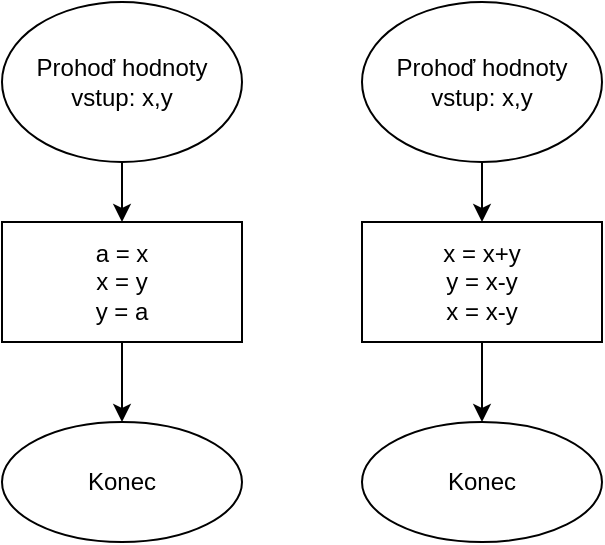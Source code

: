 <mxfile version="20.3.6" type="device"><diagram id="C5RBs43oDa-KdzZeNtuy" name="Page-1"><mxGraphModel dx="462" dy="264" grid="1" gridSize="10" guides="1" tooltips="1" connect="1" arrows="1" fold="1" page="1" pageScale="1" pageWidth="827" pageHeight="1169" math="0" shadow="0"><root><mxCell id="WIyWlLk6GJQsqaUBKTNV-0"/><mxCell id="WIyWlLk6GJQsqaUBKTNV-1" parent="WIyWlLk6GJQsqaUBKTNV-0"/><mxCell id="inU4JcyOkIN7t1ko4tsK-15" value="" style="edgeStyle=orthogonalEdgeStyle;rounded=0;orthogonalLoop=1;jettySize=auto;html=1;" edge="1" parent="WIyWlLk6GJQsqaUBKTNV-1" source="inU4JcyOkIN7t1ko4tsK-1" target="inU4JcyOkIN7t1ko4tsK-14"><mxGeometry relative="1" as="geometry"/></mxCell><mxCell id="inU4JcyOkIN7t1ko4tsK-1" value="Prohoď hodnoty&lt;br&gt;vstup: x,y" style="ellipse;whiteSpace=wrap;html=1;" vertex="1" parent="WIyWlLk6GJQsqaUBKTNV-1"><mxGeometry x="160" y="30" width="120" height="80" as="geometry"/></mxCell><mxCell id="inU4JcyOkIN7t1ko4tsK-17" value="" style="edgeStyle=orthogonalEdgeStyle;rounded=0;orthogonalLoop=1;jettySize=auto;html=1;" edge="1" parent="WIyWlLk6GJQsqaUBKTNV-1" source="inU4JcyOkIN7t1ko4tsK-14" target="inU4JcyOkIN7t1ko4tsK-16"><mxGeometry relative="1" as="geometry"/></mxCell><mxCell id="inU4JcyOkIN7t1ko4tsK-14" value="a = x&lt;br&gt;&lt;div&gt;x = y&lt;/div&gt;&lt;div&gt;y = a&lt;br&gt;&lt;/div&gt;" style="whiteSpace=wrap;html=1;" vertex="1" parent="WIyWlLk6GJQsqaUBKTNV-1"><mxGeometry x="160" y="140" width="120" height="60" as="geometry"/></mxCell><mxCell id="inU4JcyOkIN7t1ko4tsK-16" value="Konec" style="ellipse;whiteSpace=wrap;html=1;" vertex="1" parent="WIyWlLk6GJQsqaUBKTNV-1"><mxGeometry x="160" y="240" width="120" height="60" as="geometry"/></mxCell><mxCell id="inU4JcyOkIN7t1ko4tsK-18" value="" style="edgeStyle=orthogonalEdgeStyle;rounded=0;orthogonalLoop=1;jettySize=auto;html=1;" edge="1" parent="WIyWlLk6GJQsqaUBKTNV-1" source="inU4JcyOkIN7t1ko4tsK-19" target="inU4JcyOkIN7t1ko4tsK-21"><mxGeometry relative="1" as="geometry"/></mxCell><mxCell id="inU4JcyOkIN7t1ko4tsK-19" value="Prohoď hodnoty&lt;br&gt;vstup: x,y" style="ellipse;whiteSpace=wrap;html=1;" vertex="1" parent="WIyWlLk6GJQsqaUBKTNV-1"><mxGeometry x="340" y="30" width="120" height="80" as="geometry"/></mxCell><mxCell id="inU4JcyOkIN7t1ko4tsK-20" value="" style="edgeStyle=orthogonalEdgeStyle;rounded=0;orthogonalLoop=1;jettySize=auto;html=1;" edge="1" parent="WIyWlLk6GJQsqaUBKTNV-1" source="inU4JcyOkIN7t1ko4tsK-21" target="inU4JcyOkIN7t1ko4tsK-22"><mxGeometry relative="1" as="geometry"/></mxCell><mxCell id="inU4JcyOkIN7t1ko4tsK-21" value="x = x+y&lt;br&gt;&lt;div&gt;y = x-y&lt;br&gt;&lt;/div&gt;&lt;div&gt;x = x-y&lt;br&gt;&lt;/div&gt;" style="whiteSpace=wrap;html=1;" vertex="1" parent="WIyWlLk6GJQsqaUBKTNV-1"><mxGeometry x="340" y="140" width="120" height="60" as="geometry"/></mxCell><mxCell id="inU4JcyOkIN7t1ko4tsK-22" value="Konec" style="ellipse;whiteSpace=wrap;html=1;" vertex="1" parent="WIyWlLk6GJQsqaUBKTNV-1"><mxGeometry x="340" y="240" width="120" height="60" as="geometry"/></mxCell></root></mxGraphModel></diagram></mxfile>